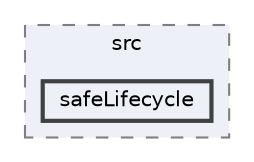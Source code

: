 digraph "safeLifecycle"
{
 // LATEX_PDF_SIZE
  bgcolor="transparent";
  edge [fontname=Helvetica,fontsize=10,labelfontname=Helvetica,labelfontsize=10];
  node [fontname=Helvetica,fontsize=10,shape=box,height=0.2,width=0.4];
  compound=true
  subgraph clusterdir_e9ef3696c4b34bbb25c98d970e2b9333 {
    graph [ bgcolor="#edf0f7", pencolor="grey50", label="src", fontname=Helvetica,fontsize=10 style="filled,dashed", URL="dir_e9ef3696c4b34bbb25c98d970e2b9333.html",tooltip=""]
  dir_8a2ad6a00b18c3ad3e97000f55199708 [label="safeLifecycle", fillcolor="#edf0f7", color="grey25", style="filled,bold", URL="dir_8a2ad6a00b18c3ad3e97000f55199708.html",tooltip=""];
  }
}

